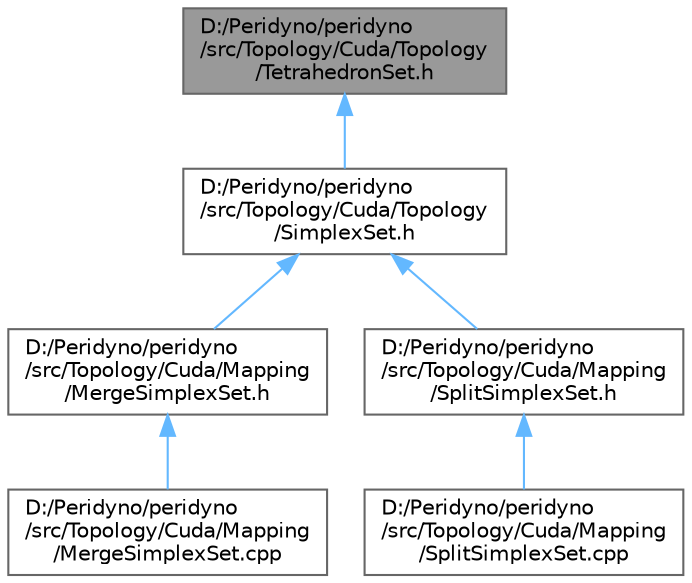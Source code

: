 digraph "D:/Peridyno/peridyno/src/Topology/Cuda/Topology/TetrahedronSet.h"
{
 // LATEX_PDF_SIZE
  bgcolor="transparent";
  edge [fontname=Helvetica,fontsize=10,labelfontname=Helvetica,labelfontsize=10];
  node [fontname=Helvetica,fontsize=10,shape=box,height=0.2,width=0.4];
  Node1 [id="Node000001",label="D:/Peridyno/peridyno\l/src/Topology/Cuda/Topology\l/TetrahedronSet.h",height=0.2,width=0.4,color="gray40", fillcolor="grey60", style="filled", fontcolor="black",tooltip=" "];
  Node1 -> Node2 [id="edge1_Node000001_Node000002",dir="back",color="steelblue1",style="solid",tooltip=" "];
  Node2 [id="Node000002",label="D:/Peridyno/peridyno\l/src/Topology/Cuda/Topology\l/SimplexSet.h",height=0.2,width=0.4,color="grey40", fillcolor="white", style="filled",URL="$_simplex_set_8h.html",tooltip=" "];
  Node2 -> Node3 [id="edge2_Node000002_Node000003",dir="back",color="steelblue1",style="solid",tooltip=" "];
  Node3 [id="Node000003",label="D:/Peridyno/peridyno\l/src/Topology/Cuda/Mapping\l/MergeSimplexSet.h",height=0.2,width=0.4,color="grey40", fillcolor="white", style="filled",URL="$_merge_simplex_set_8h.html",tooltip=" "];
  Node3 -> Node4 [id="edge3_Node000003_Node000004",dir="back",color="steelblue1",style="solid",tooltip=" "];
  Node4 [id="Node000004",label="D:/Peridyno/peridyno\l/src/Topology/Cuda/Mapping\l/MergeSimplexSet.cpp",height=0.2,width=0.4,color="grey40", fillcolor="white", style="filled",URL="$_merge_simplex_set_8cpp.html",tooltip=" "];
  Node2 -> Node5 [id="edge4_Node000002_Node000005",dir="back",color="steelblue1",style="solid",tooltip=" "];
  Node5 [id="Node000005",label="D:/Peridyno/peridyno\l/src/Topology/Cuda/Mapping\l/SplitSimplexSet.h",height=0.2,width=0.4,color="grey40", fillcolor="white", style="filled",URL="$_split_simplex_set_8h.html",tooltip=" "];
  Node5 -> Node6 [id="edge5_Node000005_Node000006",dir="back",color="steelblue1",style="solid",tooltip=" "];
  Node6 [id="Node000006",label="D:/Peridyno/peridyno\l/src/Topology/Cuda/Mapping\l/SplitSimplexSet.cpp",height=0.2,width=0.4,color="grey40", fillcolor="white", style="filled",URL="$_split_simplex_set_8cpp.html",tooltip=" "];
}

